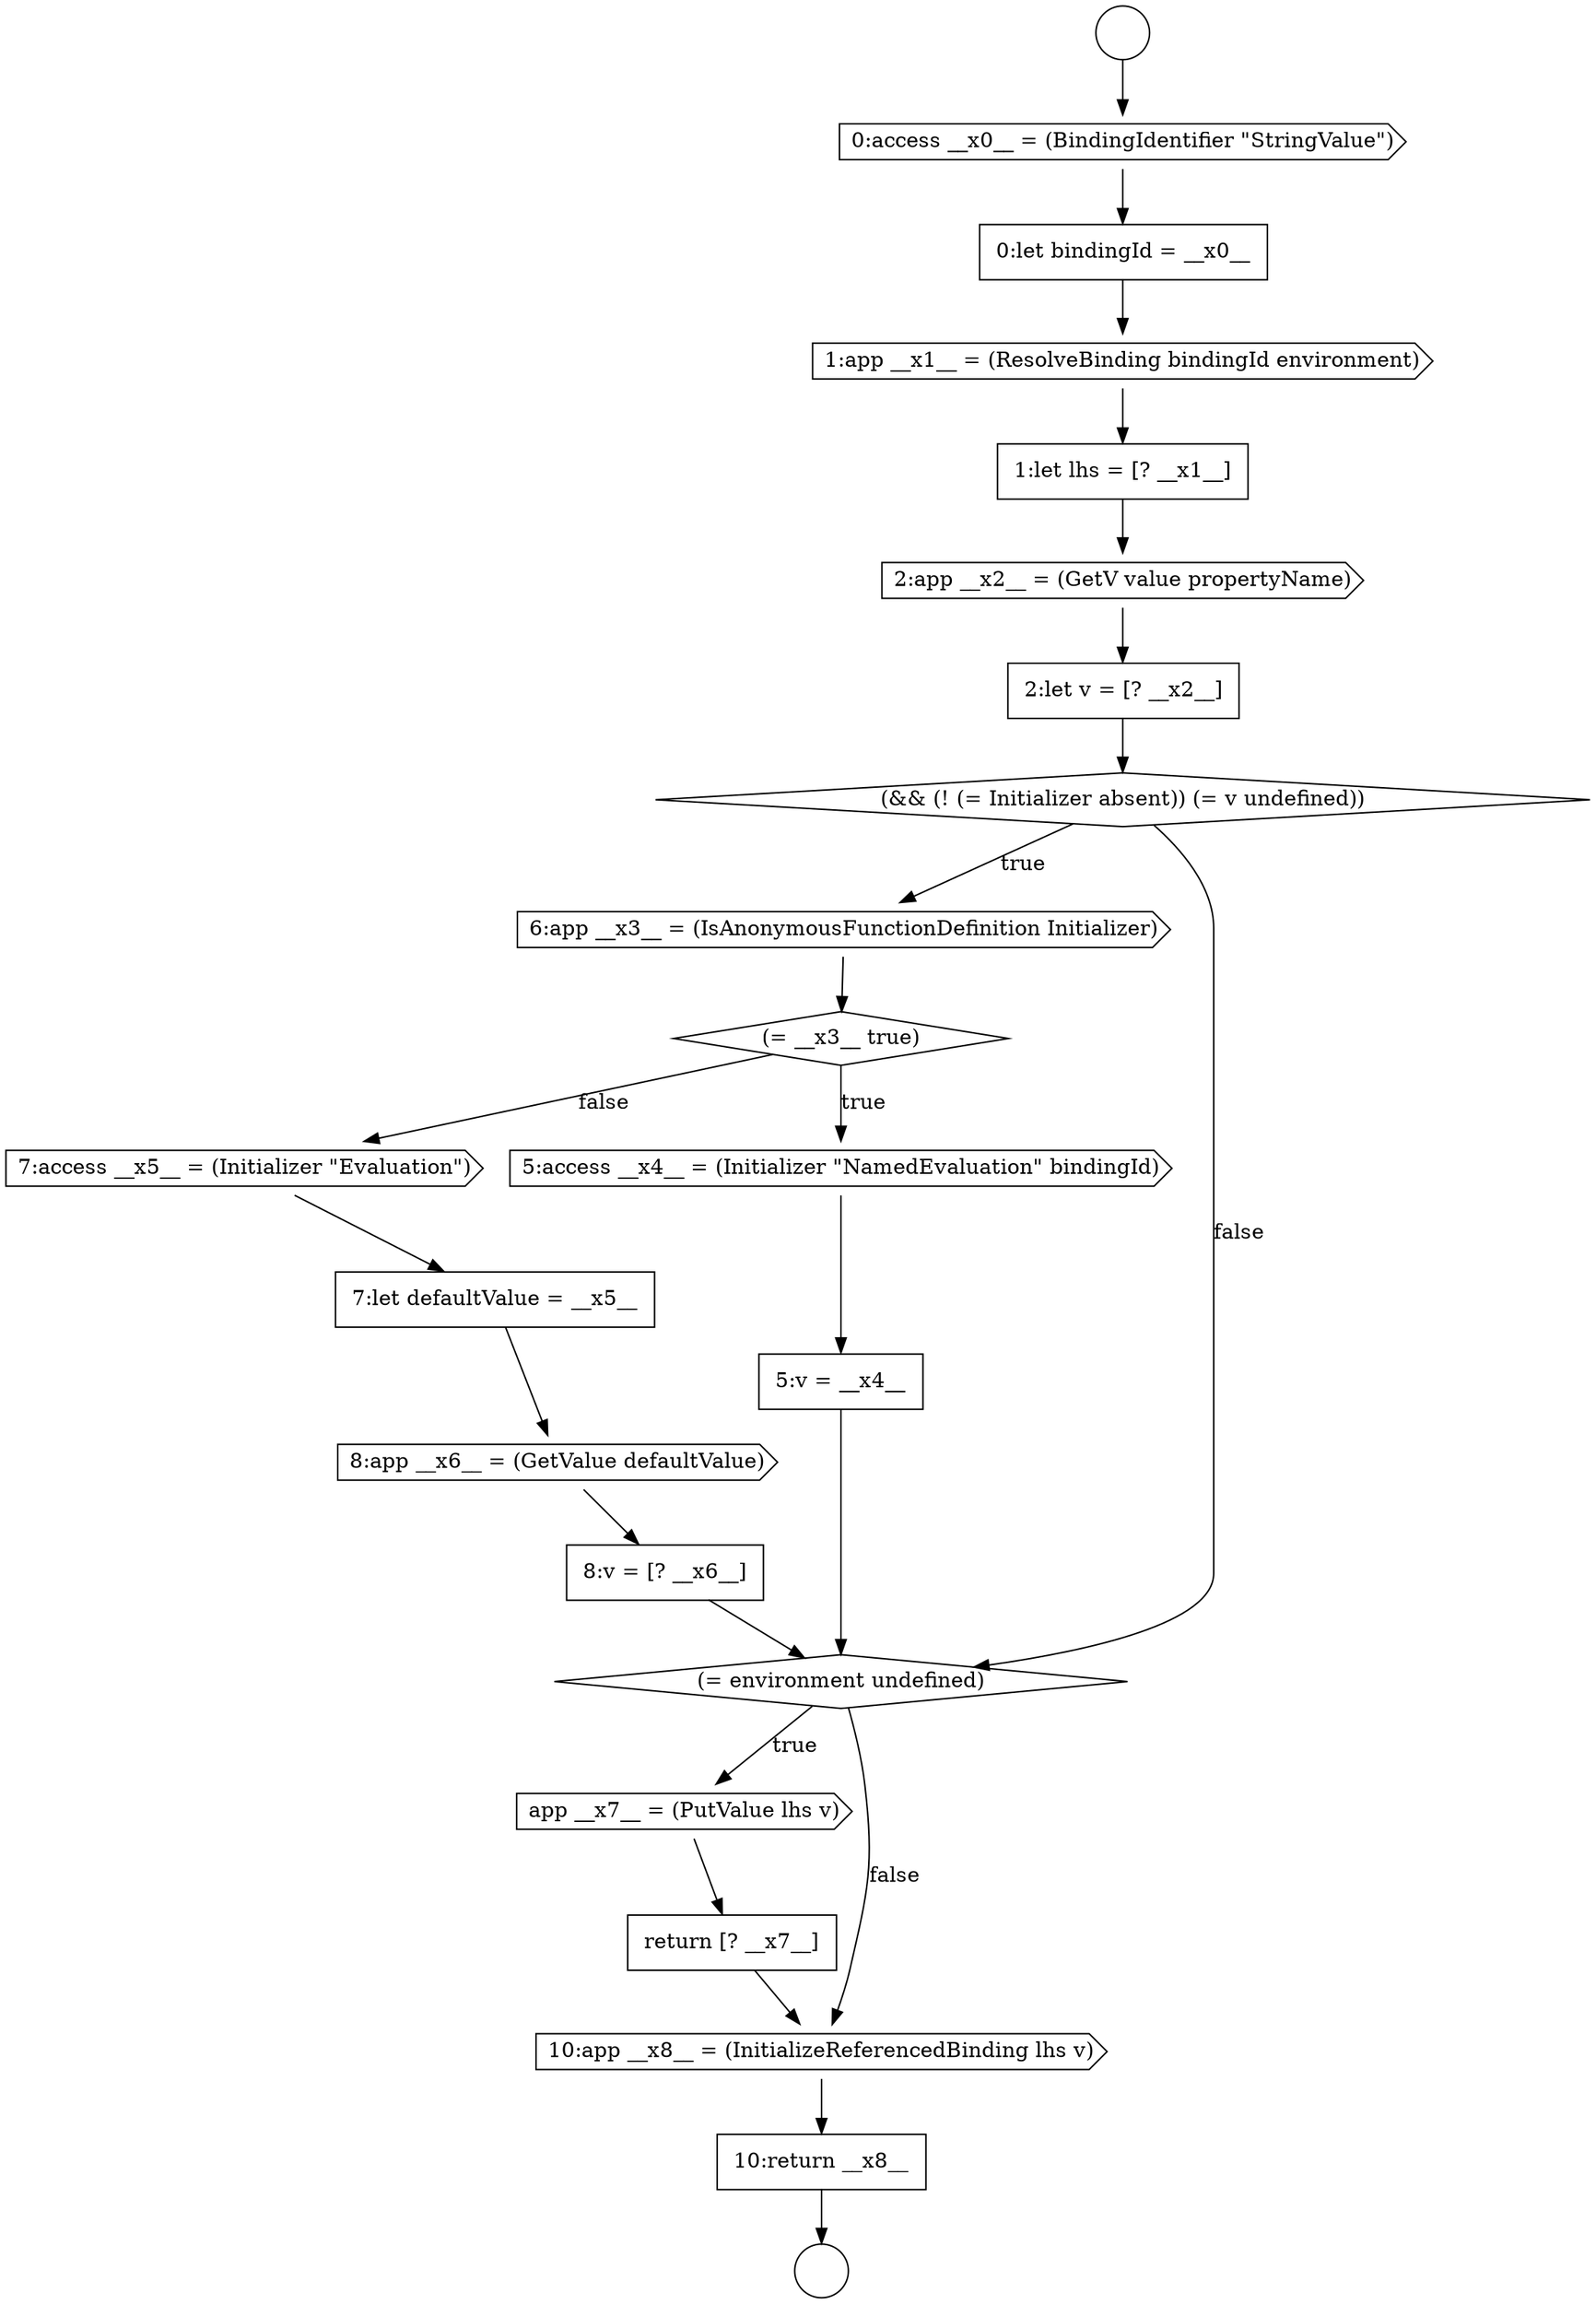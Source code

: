 digraph {
  node7008 [shape=none, margin=0, label=<<font color="black">
    <table border="0" cellborder="1" cellspacing="0" cellpadding="10">
      <tr><td align="left">8:v = [? __x6__]</td></tr>
    </table>
  </font>> color="black" fillcolor="white" style=filled]
  node6996 [shape=cds, label=<<font color="black">1:app __x1__ = (ResolveBinding bindingId environment)</font>> color="black" fillcolor="white" style=filled]
  node7004 [shape=none, margin=0, label=<<font color="black">
    <table border="0" cellborder="1" cellspacing="0" cellpadding="10">
      <tr><td align="left">5:v = __x4__</td></tr>
    </table>
  </font>> color="black" fillcolor="white" style=filled]
  node7005 [shape=cds, label=<<font color="black">7:access __x5__ = (Initializer &quot;Evaluation&quot;)</font>> color="black" fillcolor="white" style=filled]
  node6995 [shape=none, margin=0, label=<<font color="black">
    <table border="0" cellborder="1" cellspacing="0" cellpadding="10">
      <tr><td align="left">0:let bindingId = __x0__</td></tr>
    </table>
  </font>> color="black" fillcolor="white" style=filled]
  node6999 [shape=none, margin=0, label=<<font color="black">
    <table border="0" cellborder="1" cellspacing="0" cellpadding="10">
      <tr><td align="left">2:let v = [? __x2__]</td></tr>
    </table>
  </font>> color="black" fillcolor="white" style=filled]
  node7010 [shape=cds, label=<<font color="black">app __x7__ = (PutValue lhs v)</font>> color="black" fillcolor="white" style=filled]
  node7006 [shape=none, margin=0, label=<<font color="black">
    <table border="0" cellborder="1" cellspacing="0" cellpadding="10">
      <tr><td align="left">7:let defaultValue = __x5__</td></tr>
    </table>
  </font>> color="black" fillcolor="white" style=filled]
  node7001 [shape=cds, label=<<font color="black">6:app __x3__ = (IsAnonymousFunctionDefinition Initializer)</font>> color="black" fillcolor="white" style=filled]
  node7002 [shape=diamond, label=<<font color="black">(= __x3__ true)</font>> color="black" fillcolor="white" style=filled]
  node6992 [shape=circle label=" " color="black" fillcolor="white" style=filled]
  node7007 [shape=cds, label=<<font color="black">8:app __x6__ = (GetValue defaultValue)</font>> color="black" fillcolor="white" style=filled]
  node7012 [shape=cds, label=<<font color="black">10:app __x8__ = (InitializeReferencedBinding lhs v)</font>> color="black" fillcolor="white" style=filled]
  node6997 [shape=none, margin=0, label=<<font color="black">
    <table border="0" cellborder="1" cellspacing="0" cellpadding="10">
      <tr><td align="left">1:let lhs = [? __x1__]</td></tr>
    </table>
  </font>> color="black" fillcolor="white" style=filled]
  node6993 [shape=circle label=" " color="black" fillcolor="white" style=filled]
  node7003 [shape=cds, label=<<font color="black">5:access __x4__ = (Initializer &quot;NamedEvaluation&quot; bindingId)</font>> color="black" fillcolor="white" style=filled]
  node7000 [shape=diamond, label=<<font color="black">(&amp;&amp; (! (= Initializer absent)) (= v undefined))</font>> color="black" fillcolor="white" style=filled]
  node7011 [shape=none, margin=0, label=<<font color="black">
    <table border="0" cellborder="1" cellspacing="0" cellpadding="10">
      <tr><td align="left">return [? __x7__]</td></tr>
    </table>
  </font>> color="black" fillcolor="white" style=filled]
  node7013 [shape=none, margin=0, label=<<font color="black">
    <table border="0" cellborder="1" cellspacing="0" cellpadding="10">
      <tr><td align="left">10:return __x8__</td></tr>
    </table>
  </font>> color="black" fillcolor="white" style=filled]
  node6998 [shape=cds, label=<<font color="black">2:app __x2__ = (GetV value propertyName)</font>> color="black" fillcolor="white" style=filled]
  node6994 [shape=cds, label=<<font color="black">0:access __x0__ = (BindingIdentifier &quot;StringValue&quot;)</font>> color="black" fillcolor="white" style=filled]
  node7009 [shape=diamond, label=<<font color="black">(= environment undefined)</font>> color="black" fillcolor="white" style=filled]
  node6992 -> node6994 [ color="black"]
  node6994 -> node6995 [ color="black"]
  node6995 -> node6996 [ color="black"]
  node7003 -> node7004 [ color="black"]
  node7010 -> node7011 [ color="black"]
  node6999 -> node7000 [ color="black"]
  node7000 -> node7001 [label=<<font color="black">true</font>> color="black"]
  node7000 -> node7009 [label=<<font color="black">false</font>> color="black"]
  node7013 -> node6993 [ color="black"]
  node6997 -> node6998 [ color="black"]
  node7001 -> node7002 [ color="black"]
  node7002 -> node7003 [label=<<font color="black">true</font>> color="black"]
  node7002 -> node7005 [label=<<font color="black">false</font>> color="black"]
  node7006 -> node7007 [ color="black"]
  node6998 -> node6999 [ color="black"]
  node7012 -> node7013 [ color="black"]
  node7004 -> node7009 [ color="black"]
  node7008 -> node7009 [ color="black"]
  node7007 -> node7008 [ color="black"]
  node7011 -> node7012 [ color="black"]
  node6996 -> node6997 [ color="black"]
  node7009 -> node7010 [label=<<font color="black">true</font>> color="black"]
  node7009 -> node7012 [label=<<font color="black">false</font>> color="black"]
  node7005 -> node7006 [ color="black"]
}
